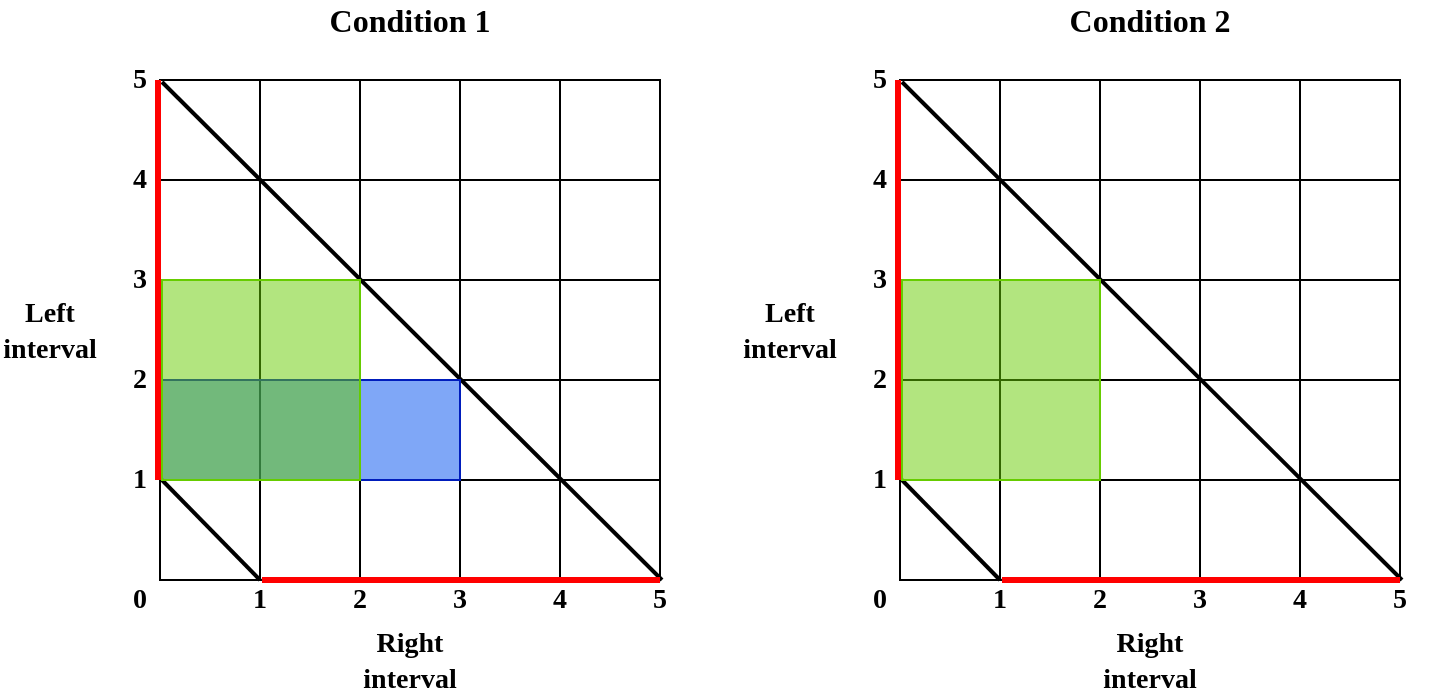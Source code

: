<mxfile version="14.6.3" type="device"><diagram id="69bF4YYgr3_AeJZpTgYR" name="Page-1"><mxGraphModel dx="1332" dy="506" grid="1" gridSize="10" guides="1" tooltips="1" connect="1" arrows="1" fold="1" page="1" pageScale="1" pageWidth="827" pageHeight="1169" math="0" shadow="0"><root><mxCell id="0"/><mxCell id="1" parent="0"/><mxCell id="L_1iUEADIQfFnMXPriS--51" value="&lt;font face=&quot;Times New Roman&quot; style=&quot;font-size: 14px&quot;&gt;&lt;b&gt;4&lt;/b&gt;&lt;/font&gt;" style="text;html=1;strokeColor=none;fillColor=none;align=center;verticalAlign=middle;whiteSpace=wrap;rounded=0;" parent="1" vertex="1"><mxGeometry x="260" y="360" width="40" height="20" as="geometry"/></mxCell><mxCell id="L_1iUEADIQfFnMXPriS--52" value="&lt;font face=&quot;Times New Roman&quot; style=&quot;font-size: 14px&quot;&gt;&lt;b&gt;3&lt;/b&gt;&lt;/font&gt;" style="text;html=1;strokeColor=none;fillColor=none;align=center;verticalAlign=middle;whiteSpace=wrap;rounded=0;" parent="1" vertex="1"><mxGeometry x="210" y="360" width="40" height="20" as="geometry"/></mxCell><mxCell id="L_1iUEADIQfFnMXPriS--53" value="&lt;font face=&quot;Times New Roman&quot; style=&quot;font-size: 14px&quot;&gt;&lt;b&gt;5&lt;/b&gt;&lt;/font&gt;" style="text;html=1;strokeColor=none;fillColor=none;align=center;verticalAlign=middle;whiteSpace=wrap;rounded=0;" parent="1" vertex="1"><mxGeometry x="50" y="100" width="40" height="20" as="geometry"/></mxCell><mxCell id="L_1iUEADIQfFnMXPriS--54" value="&lt;font face=&quot;Times New Roman&quot; style=&quot;font-size: 14px&quot;&gt;&lt;b&gt;1&lt;/b&gt;&lt;/font&gt;" style="text;html=1;strokeColor=none;fillColor=none;align=center;verticalAlign=middle;whiteSpace=wrap;rounded=0;" parent="1" vertex="1"><mxGeometry x="110" y="360" width="40" height="20" as="geometry"/></mxCell><mxCell id="L_1iUEADIQfFnMXPriS--55" value="&lt;font face=&quot;Times New Roman&quot; style=&quot;font-size: 14px&quot;&gt;&lt;b&gt;3&lt;/b&gt;&lt;/font&gt;" style="text;html=1;strokeColor=none;fillColor=none;align=center;verticalAlign=middle;whiteSpace=wrap;rounded=0;" parent="1" vertex="1"><mxGeometry x="50" y="200" width="40" height="20" as="geometry"/></mxCell><mxCell id="L_1iUEADIQfFnMXPriS--56" value="&lt;font face=&quot;Times New Roman&quot; style=&quot;font-size: 14px&quot;&gt;&lt;b&gt;2&lt;/b&gt;&lt;/font&gt;" style="text;html=1;strokeColor=none;fillColor=none;align=center;verticalAlign=middle;whiteSpace=wrap;rounded=0;" parent="1" vertex="1"><mxGeometry x="50" y="250" width="40" height="20" as="geometry"/></mxCell><mxCell id="L_1iUEADIQfFnMXPriS--57" value="&lt;font face=&quot;Times New Roman&quot; style=&quot;font-size: 14px&quot;&gt;&lt;b&gt;1&lt;/b&gt;&lt;/font&gt;" style="text;html=1;strokeColor=none;fillColor=none;align=center;verticalAlign=middle;whiteSpace=wrap;rounded=0;" parent="1" vertex="1"><mxGeometry x="50" y="300" width="40" height="20" as="geometry"/></mxCell><mxCell id="L_1iUEADIQfFnMXPriS--58" value="" style="shape=table;html=1;whiteSpace=wrap;startSize=0;container=1;collapsible=0;childLayout=tableLayout;" parent="1" vertex="1"><mxGeometry x="80" y="110" width="250" height="250" as="geometry"/></mxCell><mxCell id="bcIxT98lKln3SvgUtMgR-1" style="shape=partialRectangle;html=1;whiteSpace=wrap;collapsible=0;dropTarget=0;pointerEvents=0;fillColor=none;top=0;left=0;bottom=0;right=0;points=[[0,0.5],[1,0.5]];portConstraint=eastwest;" parent="L_1iUEADIQfFnMXPriS--58" vertex="1"><mxGeometry width="250" height="50" as="geometry"/></mxCell><mxCell id="bcIxT98lKln3SvgUtMgR-2" style="shape=partialRectangle;html=1;whiteSpace=wrap;connectable=0;overflow=hidden;fillColor=none;top=0;left=0;bottom=0;right=0;" parent="bcIxT98lKln3SvgUtMgR-1" vertex="1"><mxGeometry width="50" height="50" as="geometry"/></mxCell><mxCell id="bcIxT98lKln3SvgUtMgR-3" style="shape=partialRectangle;html=1;whiteSpace=wrap;connectable=0;overflow=hidden;fillColor=none;top=0;left=0;bottom=0;right=0;" parent="bcIxT98lKln3SvgUtMgR-1" vertex="1"><mxGeometry x="50" width="50" height="50" as="geometry"/></mxCell><mxCell id="bcIxT98lKln3SvgUtMgR-4" style="shape=partialRectangle;html=1;whiteSpace=wrap;connectable=0;overflow=hidden;fillColor=none;top=0;left=0;bottom=0;right=0;" parent="bcIxT98lKln3SvgUtMgR-1" vertex="1"><mxGeometry x="100" width="50" height="50" as="geometry"/></mxCell><mxCell id="bcIxT98lKln3SvgUtMgR-5" style="shape=partialRectangle;html=1;whiteSpace=wrap;connectable=0;overflow=hidden;fillColor=none;top=0;left=0;bottom=0;right=0;" parent="bcIxT98lKln3SvgUtMgR-1" vertex="1"><mxGeometry x="150" width="50" height="50" as="geometry"/></mxCell><mxCell id="bcIxT98lKln3SvgUtMgR-6" style="shape=partialRectangle;html=1;whiteSpace=wrap;connectable=0;overflow=hidden;fillColor=none;top=0;left=0;bottom=0;right=0;" parent="bcIxT98lKln3SvgUtMgR-1" vertex="1"><mxGeometry x="200" width="50" height="50" as="geometry"/></mxCell><mxCell id="L_1iUEADIQfFnMXPriS--59" style="shape=partialRectangle;html=1;whiteSpace=wrap;collapsible=0;dropTarget=0;pointerEvents=0;fillColor=none;top=0;left=0;bottom=0;right=0;points=[[0,0.5],[1,0.5]];portConstraint=eastwest;" parent="L_1iUEADIQfFnMXPriS--58" vertex="1"><mxGeometry y="50" width="250" height="50" as="geometry"/></mxCell><mxCell id="L_1iUEADIQfFnMXPriS--60" style="shape=partialRectangle;html=1;whiteSpace=wrap;connectable=0;overflow=hidden;fillColor=none;top=0;left=0;bottom=0;right=0;" parent="L_1iUEADIQfFnMXPriS--59" vertex="1"><mxGeometry width="50" height="50" as="geometry"/></mxCell><mxCell id="L_1iUEADIQfFnMXPriS--61" style="shape=partialRectangle;html=1;whiteSpace=wrap;connectable=0;overflow=hidden;fillColor=none;top=0;left=0;bottom=0;right=0;" parent="L_1iUEADIQfFnMXPriS--59" vertex="1"><mxGeometry x="50" width="50" height="50" as="geometry"/></mxCell><mxCell id="L_1iUEADIQfFnMXPriS--62" style="shape=partialRectangle;html=1;whiteSpace=wrap;connectable=0;overflow=hidden;fillColor=none;top=0;left=0;bottom=0;right=0;" parent="L_1iUEADIQfFnMXPriS--59" vertex="1"><mxGeometry x="100" width="50" height="50" as="geometry"/></mxCell><mxCell id="L_1iUEADIQfFnMXPriS--63" style="shape=partialRectangle;html=1;whiteSpace=wrap;connectable=0;overflow=hidden;fillColor=none;top=0;left=0;bottom=0;right=0;" parent="L_1iUEADIQfFnMXPriS--59" vertex="1"><mxGeometry x="150" width="50" height="50" as="geometry"/></mxCell><mxCell id="bcIxT98lKln3SvgUtMgR-7" style="shape=partialRectangle;html=1;whiteSpace=wrap;connectable=0;overflow=hidden;fillColor=none;top=0;left=0;bottom=0;right=0;" parent="L_1iUEADIQfFnMXPriS--59" vertex="1"><mxGeometry x="200" width="50" height="50" as="geometry"/></mxCell><mxCell id="L_1iUEADIQfFnMXPriS--64" style="shape=partialRectangle;html=1;whiteSpace=wrap;collapsible=0;dropTarget=0;pointerEvents=0;fillColor=none;top=0;left=0;bottom=0;right=0;points=[[0,0.5],[1,0.5]];portConstraint=eastwest;" parent="L_1iUEADIQfFnMXPriS--58" vertex="1"><mxGeometry y="100" width="250" height="50" as="geometry"/></mxCell><mxCell id="L_1iUEADIQfFnMXPriS--65" style="shape=partialRectangle;html=1;whiteSpace=wrap;connectable=0;overflow=hidden;fillColor=none;top=0;left=0;bottom=0;right=0;" parent="L_1iUEADIQfFnMXPriS--64" vertex="1"><mxGeometry width="50" height="50" as="geometry"/></mxCell><mxCell id="L_1iUEADIQfFnMXPriS--66" style="shape=partialRectangle;html=1;whiteSpace=wrap;connectable=0;overflow=hidden;fillColor=none;top=0;left=0;bottom=0;right=0;" parent="L_1iUEADIQfFnMXPriS--64" vertex="1"><mxGeometry x="50" width="50" height="50" as="geometry"/></mxCell><mxCell id="L_1iUEADIQfFnMXPriS--67" style="shape=partialRectangle;html=1;whiteSpace=wrap;connectable=0;overflow=hidden;fillColor=none;top=0;left=0;bottom=0;right=0;" parent="L_1iUEADIQfFnMXPriS--64" vertex="1"><mxGeometry x="100" width="50" height="50" as="geometry"/></mxCell><mxCell id="L_1iUEADIQfFnMXPriS--68" style="shape=partialRectangle;html=1;whiteSpace=wrap;connectable=0;overflow=hidden;fillColor=none;top=0;left=0;bottom=0;right=0;" parent="L_1iUEADIQfFnMXPriS--64" vertex="1"><mxGeometry x="150" width="50" height="50" as="geometry"/></mxCell><mxCell id="bcIxT98lKln3SvgUtMgR-8" style="shape=partialRectangle;html=1;whiteSpace=wrap;connectable=0;overflow=hidden;fillColor=none;top=0;left=0;bottom=0;right=0;" parent="L_1iUEADIQfFnMXPriS--64" vertex="1"><mxGeometry x="200" width="50" height="50" as="geometry"/></mxCell><mxCell id="L_1iUEADIQfFnMXPriS--69" value="" style="shape=partialRectangle;html=1;whiteSpace=wrap;collapsible=0;dropTarget=0;pointerEvents=0;fillColor=none;top=0;left=0;bottom=0;right=0;points=[[0,0.5],[1,0.5]];portConstraint=eastwest;" parent="L_1iUEADIQfFnMXPriS--58" vertex="1"><mxGeometry y="150" width="250" height="50" as="geometry"/></mxCell><mxCell id="L_1iUEADIQfFnMXPriS--70" value="" style="shape=partialRectangle;html=1;whiteSpace=wrap;connectable=0;overflow=hidden;fillColor=none;top=0;left=0;bottom=0;right=0;" parent="L_1iUEADIQfFnMXPriS--69" vertex="1"><mxGeometry width="50" height="50" as="geometry"/></mxCell><mxCell id="L_1iUEADIQfFnMXPriS--71" value="" style="shape=partialRectangle;html=1;whiteSpace=wrap;connectable=0;overflow=hidden;fillColor=none;top=0;left=0;bottom=0;right=0;" parent="L_1iUEADIQfFnMXPriS--69" vertex="1"><mxGeometry x="50" width="50" height="50" as="geometry"/></mxCell><mxCell id="L_1iUEADIQfFnMXPriS--72" style="shape=partialRectangle;html=1;whiteSpace=wrap;connectable=0;overflow=hidden;fillColor=none;top=0;left=0;bottom=0;right=0;" parent="L_1iUEADIQfFnMXPriS--69" vertex="1"><mxGeometry x="100" width="50" height="50" as="geometry"/></mxCell><mxCell id="L_1iUEADIQfFnMXPriS--73" style="shape=partialRectangle;html=1;whiteSpace=wrap;connectable=0;overflow=hidden;fillColor=none;top=0;left=0;bottom=0;right=0;" parent="L_1iUEADIQfFnMXPriS--69" vertex="1"><mxGeometry x="150" width="50" height="50" as="geometry"/></mxCell><mxCell id="bcIxT98lKln3SvgUtMgR-9" style="shape=partialRectangle;html=1;whiteSpace=wrap;connectable=0;overflow=hidden;fillColor=none;top=0;left=0;bottom=0;right=0;" parent="L_1iUEADIQfFnMXPriS--69" vertex="1"><mxGeometry x="200" width="50" height="50" as="geometry"/></mxCell><mxCell id="L_1iUEADIQfFnMXPriS--74" value="" style="shape=partialRectangle;html=1;whiteSpace=wrap;collapsible=0;dropTarget=0;pointerEvents=0;fillColor=none;top=0;left=0;bottom=0;right=0;points=[[0,0.5],[1,0.5]];portConstraint=eastwest;" parent="L_1iUEADIQfFnMXPriS--58" vertex="1"><mxGeometry y="200" width="250" height="50" as="geometry"/></mxCell><mxCell id="L_1iUEADIQfFnMXPriS--75" value="" style="shape=partialRectangle;html=1;whiteSpace=wrap;connectable=0;overflow=hidden;fillColor=none;top=0;left=0;bottom=0;right=0;" parent="L_1iUEADIQfFnMXPriS--74" vertex="1"><mxGeometry width="50" height="50" as="geometry"/></mxCell><mxCell id="L_1iUEADIQfFnMXPriS--76" value="" style="shape=partialRectangle;html=1;whiteSpace=wrap;connectable=0;overflow=hidden;fillColor=none;top=0;left=0;bottom=0;right=0;" parent="L_1iUEADIQfFnMXPriS--74" vertex="1"><mxGeometry x="50" width="50" height="50" as="geometry"/></mxCell><mxCell id="L_1iUEADIQfFnMXPriS--77" style="shape=partialRectangle;html=1;whiteSpace=wrap;connectable=0;overflow=hidden;fillColor=none;top=0;left=0;bottom=0;right=0;" parent="L_1iUEADIQfFnMXPriS--74" vertex="1"><mxGeometry x="100" width="50" height="50" as="geometry"/></mxCell><mxCell id="L_1iUEADIQfFnMXPriS--78" style="shape=partialRectangle;html=1;whiteSpace=wrap;connectable=0;overflow=hidden;fillColor=none;top=0;left=0;bottom=0;right=0;" parent="L_1iUEADIQfFnMXPriS--74" vertex="1"><mxGeometry x="150" width="50" height="50" as="geometry"/></mxCell><mxCell id="bcIxT98lKln3SvgUtMgR-10" style="shape=partialRectangle;html=1;whiteSpace=wrap;connectable=0;overflow=hidden;fillColor=none;top=0;left=0;bottom=0;right=0;" parent="L_1iUEADIQfFnMXPriS--74" vertex="1"><mxGeometry x="200" width="50" height="50" as="geometry"/></mxCell><mxCell id="bcIxT98lKln3SvgUtMgR-14" value="" style="endArrow=none;html=1;strokeWidth=2;exitX=0.2;exitY=1;exitDx=0;exitDy=0;exitPerimeter=0;entryX=0.004;entryY=0;entryDx=0;entryDy=0;entryPerimeter=0;" parent="L_1iUEADIQfFnMXPriS--58" source="L_1iUEADIQfFnMXPriS--74" target="L_1iUEADIQfFnMXPriS--74" edge="1"><mxGeometry width="50" height="50" relative="1" as="geometry"><mxPoint x="-60" y="150" as="sourcePoint"/><mxPoint y="201" as="targetPoint"/></mxGeometry></mxCell><mxCell id="bcIxT98lKln3SvgUtMgR-15" value="" style="endArrow=none;html=1;strokeWidth=2;exitX=1.004;exitY=1;exitDx=0;exitDy=0;exitPerimeter=0;curved=1;entryX=0.004;entryY=0.02;entryDx=0;entryDy=0;entryPerimeter=0;" parent="L_1iUEADIQfFnMXPriS--58" source="L_1iUEADIQfFnMXPriS--74" target="bcIxT98lKln3SvgUtMgR-1" edge="1"><mxGeometry width="50" height="50" relative="1" as="geometry"><mxPoint x="60" y="260" as="sourcePoint"/><mxPoint x="-1" as="targetPoint"/></mxGeometry></mxCell><mxCell id="bcIxT98lKln3SvgUtMgR-17" value="" style="endArrow=none;html=1;strokeWidth=3;entryX=1;entryY=1;entryDx=0;entryDy=0;entryPerimeter=0;fillColor=#e51400;strokeColor=#FF0000;exitX=0.204;exitY=1;exitDx=0;exitDy=0;exitPerimeter=0;" parent="L_1iUEADIQfFnMXPriS--58" source="L_1iUEADIQfFnMXPriS--74" target="L_1iUEADIQfFnMXPriS--74" edge="1"><mxGeometry width="50" height="50" relative="1" as="geometry"><mxPoint x="9" y="210" as="sourcePoint"/><mxPoint x="9" y="10" as="targetPoint"/></mxGeometry></mxCell><mxCell id="L_1iUEADIQfFnMXPriS--81" value="&lt;font face=&quot;Times New Roman&quot; style=&quot;font-size: 14px&quot;&gt;&lt;b&gt;4&lt;/b&gt;&lt;/font&gt;" style="text;html=1;strokeColor=none;fillColor=none;align=center;verticalAlign=middle;whiteSpace=wrap;rounded=0;" parent="1" vertex="1"><mxGeometry x="50" y="150" width="40" height="20" as="geometry"/></mxCell><mxCell id="L_1iUEADIQfFnMXPriS--82" value="&lt;font face=&quot;Times New Roman&quot; style=&quot;font-size: 14px&quot;&gt;&lt;b&gt;0&lt;/b&gt;&lt;/font&gt;" style="text;html=1;strokeColor=none;fillColor=none;align=center;verticalAlign=middle;whiteSpace=wrap;rounded=0;" parent="1" vertex="1"><mxGeometry x="50" y="360" width="40" height="20" as="geometry"/></mxCell><mxCell id="L_1iUEADIQfFnMXPriS--85" value="&lt;font face=&quot;Times New Roman&quot; style=&quot;font-size: 14px&quot;&gt;&lt;b style=&quot;font-size: 14px&quot;&gt;Left interval&lt;/b&gt;&lt;/font&gt;" style="text;html=1;strokeColor=none;fillColor=none;align=center;verticalAlign=middle;whiteSpace=wrap;rounded=0;fontSize=14;" parent="1" vertex="1"><mxGeometry y="225" width="50" height="20" as="geometry"/></mxCell><mxCell id="L_1iUEADIQfFnMXPriS--86" value="&lt;font face=&quot;Times New Roman&quot; style=&quot;font-size: 14px&quot;&gt;&lt;b style=&quot;font-size: 14px&quot;&gt;Right interval&lt;/b&gt;&lt;/font&gt;" style="text;html=1;strokeColor=none;fillColor=none;align=center;verticalAlign=middle;whiteSpace=wrap;rounded=0;fontSize=14;" parent="1" vertex="1"><mxGeometry x="185" y="390" width="40" height="20" as="geometry"/></mxCell><mxCell id="L_1iUEADIQfFnMXPriS--87" value="&lt;font face=&quot;Times New Roman&quot; style=&quot;font-size: 16px&quot;&gt;&lt;b style=&quot;font-size: 16px&quot;&gt;Condition 1&lt;br&gt;&lt;/b&gt;&lt;/font&gt;" style="text;html=1;strokeColor=none;fillColor=none;align=center;verticalAlign=middle;whiteSpace=wrap;rounded=0;fontSize=16;" parent="1" vertex="1"><mxGeometry x="85" y="70" width="240" height="20" as="geometry"/></mxCell><mxCell id="L_1iUEADIQfFnMXPriS--125" value="" style="rounded=0;whiteSpace=wrap;html=1;fontSize=16;fontColor=#ffffff;strokeColor=#001DBC;sketch=0;strokeWidth=1;perimeterSpacing=1;fillOpacity=50;fillColor=#0050ef;" parent="1" vertex="1"><mxGeometry x="81" y="260" width="149" height="50" as="geometry"/></mxCell><mxCell id="Oma9WWA7Hbg4_ETCBHO0-1" value="" style="rounded=0;whiteSpace=wrap;html=1;fontSize=16;fillColor=#66CC00;strokeColor=#66CC00;glass=0;shadow=0;sketch=0;strokeOpacity=100;fillOpacity=50;" parent="1" vertex="1"><mxGeometry x="81" y="210" width="99" height="100" as="geometry"/></mxCell><mxCell id="bcIxT98lKln3SvgUtMgR-12" value="&lt;font face=&quot;Times New Roman&quot; style=&quot;font-size: 14px&quot;&gt;&lt;b&gt;5&lt;/b&gt;&lt;/font&gt;" style="text;html=1;strokeColor=none;fillColor=none;align=center;verticalAlign=middle;whiteSpace=wrap;rounded=0;" parent="1" vertex="1"><mxGeometry x="310" y="360" width="40" height="20" as="geometry"/></mxCell><mxCell id="bcIxT98lKln3SvgUtMgR-13" value="&lt;font face=&quot;Times New Roman&quot; style=&quot;font-size: 14px&quot;&gt;&lt;b&gt;2&lt;br&gt;&lt;/b&gt;&lt;/font&gt;" style="text;html=1;strokeColor=none;fillColor=none;align=center;verticalAlign=middle;whiteSpace=wrap;rounded=0;" parent="1" vertex="1"><mxGeometry x="160" y="360" width="40" height="20" as="geometry"/></mxCell><mxCell id="bcIxT98lKln3SvgUtMgR-16" value="" style="endArrow=none;html=1;strokeWidth=3;entryX=-0.004;entryY=0;entryDx=0;entryDy=0;entryPerimeter=0;fillColor=#e51400;strokeColor=#FF0000;" parent="1" target="bcIxT98lKln3SvgUtMgR-1" edge="1"><mxGeometry width="50" height="50" relative="1" as="geometry"><mxPoint x="79" y="310" as="sourcePoint"/><mxPoint x="91" y="320" as="targetPoint"/></mxGeometry></mxCell><mxCell id="bcIxT98lKln3SvgUtMgR-71" value="&lt;font face=&quot;Times New Roman&quot; style=&quot;font-size: 14px&quot;&gt;&lt;b&gt;4&lt;/b&gt;&lt;/font&gt;" style="text;html=1;strokeColor=none;fillColor=none;align=center;verticalAlign=middle;whiteSpace=wrap;rounded=0;" parent="1" vertex="1"><mxGeometry x="630" y="360" width="40" height="20" as="geometry"/></mxCell><mxCell id="bcIxT98lKln3SvgUtMgR-72" value="&lt;font face=&quot;Times New Roman&quot; style=&quot;font-size: 14px&quot;&gt;&lt;b&gt;3&lt;/b&gt;&lt;/font&gt;" style="text;html=1;strokeColor=none;fillColor=none;align=center;verticalAlign=middle;whiteSpace=wrap;rounded=0;" parent="1" vertex="1"><mxGeometry x="580" y="360" width="40" height="20" as="geometry"/></mxCell><mxCell id="bcIxT98lKln3SvgUtMgR-73" value="&lt;font face=&quot;Times New Roman&quot; style=&quot;font-size: 14px&quot;&gt;&lt;b&gt;5&lt;/b&gt;&lt;/font&gt;" style="text;html=1;strokeColor=none;fillColor=none;align=center;verticalAlign=middle;whiteSpace=wrap;rounded=0;" parent="1" vertex="1"><mxGeometry x="420" y="100" width="40" height="20" as="geometry"/></mxCell><mxCell id="bcIxT98lKln3SvgUtMgR-74" value="&lt;font face=&quot;Times New Roman&quot; style=&quot;font-size: 14px&quot;&gt;&lt;b&gt;1&lt;/b&gt;&lt;/font&gt;" style="text;html=1;strokeColor=none;fillColor=none;align=center;verticalAlign=middle;whiteSpace=wrap;rounded=0;" parent="1" vertex="1"><mxGeometry x="480" y="360" width="40" height="20" as="geometry"/></mxCell><mxCell id="bcIxT98lKln3SvgUtMgR-75" value="&lt;font face=&quot;Times New Roman&quot; style=&quot;font-size: 14px&quot;&gt;&lt;b&gt;3&lt;/b&gt;&lt;/font&gt;" style="text;html=1;strokeColor=none;fillColor=none;align=center;verticalAlign=middle;whiteSpace=wrap;rounded=0;" parent="1" vertex="1"><mxGeometry x="420" y="200" width="40" height="20" as="geometry"/></mxCell><mxCell id="bcIxT98lKln3SvgUtMgR-76" value="&lt;font face=&quot;Times New Roman&quot; style=&quot;font-size: 14px&quot;&gt;&lt;b&gt;2&lt;/b&gt;&lt;/font&gt;" style="text;html=1;strokeColor=none;fillColor=none;align=center;verticalAlign=middle;whiteSpace=wrap;rounded=0;" parent="1" vertex="1"><mxGeometry x="420" y="250" width="40" height="20" as="geometry"/></mxCell><mxCell id="bcIxT98lKln3SvgUtMgR-77" value="&lt;font face=&quot;Times New Roman&quot; style=&quot;font-size: 14px&quot;&gt;&lt;b&gt;1&lt;/b&gt;&lt;/font&gt;" style="text;html=1;strokeColor=none;fillColor=none;align=center;verticalAlign=middle;whiteSpace=wrap;rounded=0;" parent="1" vertex="1"><mxGeometry x="420" y="300" width="40" height="20" as="geometry"/></mxCell><mxCell id="bcIxT98lKln3SvgUtMgR-78" value="" style="shape=table;html=1;whiteSpace=wrap;startSize=0;container=1;collapsible=0;childLayout=tableLayout;" parent="1" vertex="1"><mxGeometry x="450" y="110" width="250" height="250" as="geometry"/></mxCell><mxCell id="bcIxT98lKln3SvgUtMgR-79" style="shape=partialRectangle;html=1;whiteSpace=wrap;collapsible=0;dropTarget=0;pointerEvents=0;fillColor=none;top=0;left=0;bottom=0;right=0;points=[[0,0.5],[1,0.5]];portConstraint=eastwest;" parent="bcIxT98lKln3SvgUtMgR-78" vertex="1"><mxGeometry width="250" height="50" as="geometry"/></mxCell><mxCell id="bcIxT98lKln3SvgUtMgR-80" style="shape=partialRectangle;html=1;whiteSpace=wrap;connectable=0;overflow=hidden;fillColor=none;top=0;left=0;bottom=0;right=0;" parent="bcIxT98lKln3SvgUtMgR-79" vertex="1"><mxGeometry width="50" height="50" as="geometry"/></mxCell><mxCell id="bcIxT98lKln3SvgUtMgR-81" style="shape=partialRectangle;html=1;whiteSpace=wrap;connectable=0;overflow=hidden;fillColor=none;top=0;left=0;bottom=0;right=0;" parent="bcIxT98lKln3SvgUtMgR-79" vertex="1"><mxGeometry x="50" width="50" height="50" as="geometry"/></mxCell><mxCell id="bcIxT98lKln3SvgUtMgR-82" style="shape=partialRectangle;html=1;whiteSpace=wrap;connectable=0;overflow=hidden;fillColor=none;top=0;left=0;bottom=0;right=0;" parent="bcIxT98lKln3SvgUtMgR-79" vertex="1"><mxGeometry x="100" width="50" height="50" as="geometry"/></mxCell><mxCell id="bcIxT98lKln3SvgUtMgR-83" style="shape=partialRectangle;html=1;whiteSpace=wrap;connectable=0;overflow=hidden;fillColor=none;top=0;left=0;bottom=0;right=0;" parent="bcIxT98lKln3SvgUtMgR-79" vertex="1"><mxGeometry x="150" width="50" height="50" as="geometry"/></mxCell><mxCell id="bcIxT98lKln3SvgUtMgR-84" style="shape=partialRectangle;html=1;whiteSpace=wrap;connectable=0;overflow=hidden;fillColor=none;top=0;left=0;bottom=0;right=0;" parent="bcIxT98lKln3SvgUtMgR-79" vertex="1"><mxGeometry x="200" width="50" height="50" as="geometry"/></mxCell><mxCell id="bcIxT98lKln3SvgUtMgR-85" style="shape=partialRectangle;html=1;whiteSpace=wrap;collapsible=0;dropTarget=0;pointerEvents=0;fillColor=none;top=0;left=0;bottom=0;right=0;points=[[0,0.5],[1,0.5]];portConstraint=eastwest;" parent="bcIxT98lKln3SvgUtMgR-78" vertex="1"><mxGeometry y="50" width="250" height="50" as="geometry"/></mxCell><mxCell id="bcIxT98lKln3SvgUtMgR-86" style="shape=partialRectangle;html=1;whiteSpace=wrap;connectable=0;overflow=hidden;fillColor=none;top=0;left=0;bottom=0;right=0;" parent="bcIxT98lKln3SvgUtMgR-85" vertex="1"><mxGeometry width="50" height="50" as="geometry"/></mxCell><mxCell id="bcIxT98lKln3SvgUtMgR-87" style="shape=partialRectangle;html=1;whiteSpace=wrap;connectable=0;overflow=hidden;fillColor=none;top=0;left=0;bottom=0;right=0;" parent="bcIxT98lKln3SvgUtMgR-85" vertex="1"><mxGeometry x="50" width="50" height="50" as="geometry"/></mxCell><mxCell id="bcIxT98lKln3SvgUtMgR-88" style="shape=partialRectangle;html=1;whiteSpace=wrap;connectable=0;overflow=hidden;fillColor=none;top=0;left=0;bottom=0;right=0;" parent="bcIxT98lKln3SvgUtMgR-85" vertex="1"><mxGeometry x="100" width="50" height="50" as="geometry"/></mxCell><mxCell id="bcIxT98lKln3SvgUtMgR-89" style="shape=partialRectangle;html=1;whiteSpace=wrap;connectable=0;overflow=hidden;fillColor=none;top=0;left=0;bottom=0;right=0;" parent="bcIxT98lKln3SvgUtMgR-85" vertex="1"><mxGeometry x="150" width="50" height="50" as="geometry"/></mxCell><mxCell id="bcIxT98lKln3SvgUtMgR-90" style="shape=partialRectangle;html=1;whiteSpace=wrap;connectable=0;overflow=hidden;fillColor=none;top=0;left=0;bottom=0;right=0;" parent="bcIxT98lKln3SvgUtMgR-85" vertex="1"><mxGeometry x="200" width="50" height="50" as="geometry"/></mxCell><mxCell id="bcIxT98lKln3SvgUtMgR-91" style="shape=partialRectangle;html=1;whiteSpace=wrap;collapsible=0;dropTarget=0;pointerEvents=0;fillColor=none;top=0;left=0;bottom=0;right=0;points=[[0,0.5],[1,0.5]];portConstraint=eastwest;" parent="bcIxT98lKln3SvgUtMgR-78" vertex="1"><mxGeometry y="100" width="250" height="50" as="geometry"/></mxCell><mxCell id="bcIxT98lKln3SvgUtMgR-92" style="shape=partialRectangle;html=1;whiteSpace=wrap;connectable=0;overflow=hidden;fillColor=none;top=0;left=0;bottom=0;right=0;" parent="bcIxT98lKln3SvgUtMgR-91" vertex="1"><mxGeometry width="50" height="50" as="geometry"/></mxCell><mxCell id="bcIxT98lKln3SvgUtMgR-93" style="shape=partialRectangle;html=1;whiteSpace=wrap;connectable=0;overflow=hidden;fillColor=none;top=0;left=0;bottom=0;right=0;" parent="bcIxT98lKln3SvgUtMgR-91" vertex="1"><mxGeometry x="50" width="50" height="50" as="geometry"/></mxCell><mxCell id="bcIxT98lKln3SvgUtMgR-94" style="shape=partialRectangle;html=1;whiteSpace=wrap;connectable=0;overflow=hidden;fillColor=none;top=0;left=0;bottom=0;right=0;" parent="bcIxT98lKln3SvgUtMgR-91" vertex="1"><mxGeometry x="100" width="50" height="50" as="geometry"/></mxCell><mxCell id="bcIxT98lKln3SvgUtMgR-95" style="shape=partialRectangle;html=1;whiteSpace=wrap;connectable=0;overflow=hidden;fillColor=none;top=0;left=0;bottom=0;right=0;" parent="bcIxT98lKln3SvgUtMgR-91" vertex="1"><mxGeometry x="150" width="50" height="50" as="geometry"/></mxCell><mxCell id="bcIxT98lKln3SvgUtMgR-96" style="shape=partialRectangle;html=1;whiteSpace=wrap;connectable=0;overflow=hidden;fillColor=none;top=0;left=0;bottom=0;right=0;" parent="bcIxT98lKln3SvgUtMgR-91" vertex="1"><mxGeometry x="200" width="50" height="50" as="geometry"/></mxCell><mxCell id="bcIxT98lKln3SvgUtMgR-97" value="" style="shape=partialRectangle;html=1;whiteSpace=wrap;collapsible=0;dropTarget=0;pointerEvents=0;fillColor=none;top=0;left=0;bottom=0;right=0;points=[[0,0.5],[1,0.5]];portConstraint=eastwest;" parent="bcIxT98lKln3SvgUtMgR-78" vertex="1"><mxGeometry y="150" width="250" height="50" as="geometry"/></mxCell><mxCell id="bcIxT98lKln3SvgUtMgR-98" value="" style="shape=partialRectangle;html=1;whiteSpace=wrap;connectable=0;overflow=hidden;fillColor=none;top=0;left=0;bottom=0;right=0;" parent="bcIxT98lKln3SvgUtMgR-97" vertex="1"><mxGeometry width="50" height="50" as="geometry"/></mxCell><mxCell id="bcIxT98lKln3SvgUtMgR-99" value="" style="shape=partialRectangle;html=1;whiteSpace=wrap;connectable=0;overflow=hidden;fillColor=none;top=0;left=0;bottom=0;right=0;" parent="bcIxT98lKln3SvgUtMgR-97" vertex="1"><mxGeometry x="50" width="50" height="50" as="geometry"/></mxCell><mxCell id="bcIxT98lKln3SvgUtMgR-100" style="shape=partialRectangle;html=1;whiteSpace=wrap;connectable=0;overflow=hidden;fillColor=none;top=0;left=0;bottom=0;right=0;" parent="bcIxT98lKln3SvgUtMgR-97" vertex="1"><mxGeometry x="100" width="50" height="50" as="geometry"/></mxCell><mxCell id="bcIxT98lKln3SvgUtMgR-101" style="shape=partialRectangle;html=1;whiteSpace=wrap;connectable=0;overflow=hidden;fillColor=none;top=0;left=0;bottom=0;right=0;" parent="bcIxT98lKln3SvgUtMgR-97" vertex="1"><mxGeometry x="150" width="50" height="50" as="geometry"/></mxCell><mxCell id="bcIxT98lKln3SvgUtMgR-102" style="shape=partialRectangle;html=1;whiteSpace=wrap;connectable=0;overflow=hidden;fillColor=none;top=0;left=0;bottom=0;right=0;" parent="bcIxT98lKln3SvgUtMgR-97" vertex="1"><mxGeometry x="200" width="50" height="50" as="geometry"/></mxCell><mxCell id="bcIxT98lKln3SvgUtMgR-103" value="" style="shape=partialRectangle;html=1;whiteSpace=wrap;collapsible=0;dropTarget=0;pointerEvents=0;fillColor=none;top=0;left=0;bottom=0;right=0;points=[[0,0.5],[1,0.5]];portConstraint=eastwest;" parent="bcIxT98lKln3SvgUtMgR-78" vertex="1"><mxGeometry y="200" width="250" height="50" as="geometry"/></mxCell><mxCell id="bcIxT98lKln3SvgUtMgR-104" value="" style="shape=partialRectangle;html=1;whiteSpace=wrap;connectable=0;overflow=hidden;fillColor=none;top=0;left=0;bottom=0;right=0;" parent="bcIxT98lKln3SvgUtMgR-103" vertex="1"><mxGeometry width="50" height="50" as="geometry"/></mxCell><mxCell id="bcIxT98lKln3SvgUtMgR-105" value="" style="shape=partialRectangle;html=1;whiteSpace=wrap;connectable=0;overflow=hidden;fillColor=none;top=0;left=0;bottom=0;right=0;" parent="bcIxT98lKln3SvgUtMgR-103" vertex="1"><mxGeometry x="50" width="50" height="50" as="geometry"/></mxCell><mxCell id="bcIxT98lKln3SvgUtMgR-106" style="shape=partialRectangle;html=1;whiteSpace=wrap;connectable=0;overflow=hidden;fillColor=none;top=0;left=0;bottom=0;right=0;" parent="bcIxT98lKln3SvgUtMgR-103" vertex="1"><mxGeometry x="100" width="50" height="50" as="geometry"/></mxCell><mxCell id="bcIxT98lKln3SvgUtMgR-107" style="shape=partialRectangle;html=1;whiteSpace=wrap;connectable=0;overflow=hidden;fillColor=none;top=0;left=0;bottom=0;right=0;" parent="bcIxT98lKln3SvgUtMgR-103" vertex="1"><mxGeometry x="150" width="50" height="50" as="geometry"/></mxCell><mxCell id="bcIxT98lKln3SvgUtMgR-108" style="shape=partialRectangle;html=1;whiteSpace=wrap;connectable=0;overflow=hidden;fillColor=none;top=0;left=0;bottom=0;right=0;" parent="bcIxT98lKln3SvgUtMgR-103" vertex="1"><mxGeometry x="200" width="50" height="50" as="geometry"/></mxCell><mxCell id="bcIxT98lKln3SvgUtMgR-109" value="" style="endArrow=none;html=1;strokeWidth=2;exitX=0.2;exitY=1;exitDx=0;exitDy=0;exitPerimeter=0;entryX=0.004;entryY=0;entryDx=0;entryDy=0;entryPerimeter=0;" parent="bcIxT98lKln3SvgUtMgR-78" source="bcIxT98lKln3SvgUtMgR-103" target="bcIxT98lKln3SvgUtMgR-103" edge="1"><mxGeometry width="50" height="50" relative="1" as="geometry"><mxPoint x="-60" y="150" as="sourcePoint"/><mxPoint y="201" as="targetPoint"/></mxGeometry></mxCell><mxCell id="bcIxT98lKln3SvgUtMgR-110" value="" style="endArrow=none;html=1;strokeWidth=2;exitX=1.004;exitY=1;exitDx=0;exitDy=0;exitPerimeter=0;curved=1;entryX=0.004;entryY=0.02;entryDx=0;entryDy=0;entryPerimeter=0;" parent="bcIxT98lKln3SvgUtMgR-78" source="bcIxT98lKln3SvgUtMgR-103" target="bcIxT98lKln3SvgUtMgR-79" edge="1"><mxGeometry width="50" height="50" relative="1" as="geometry"><mxPoint x="60" y="260" as="sourcePoint"/><mxPoint x="-1" as="targetPoint"/></mxGeometry></mxCell><mxCell id="bcIxT98lKln3SvgUtMgR-111" value="" style="endArrow=none;html=1;strokeWidth=3;entryX=1;entryY=1;entryDx=0;entryDy=0;entryPerimeter=0;fillColor=#e51400;strokeColor=#FF0000;exitX=0.204;exitY=1;exitDx=0;exitDy=0;exitPerimeter=0;" parent="bcIxT98lKln3SvgUtMgR-78" source="bcIxT98lKln3SvgUtMgR-103" target="bcIxT98lKln3SvgUtMgR-103" edge="1"><mxGeometry width="50" height="50" relative="1" as="geometry"><mxPoint x="9" y="210" as="sourcePoint"/><mxPoint x="9" y="10" as="targetPoint"/></mxGeometry></mxCell><mxCell id="bcIxT98lKln3SvgUtMgR-112" value="&lt;font face=&quot;Times New Roman&quot; style=&quot;font-size: 14px&quot;&gt;&lt;b&gt;4&lt;/b&gt;&lt;/font&gt;" style="text;html=1;strokeColor=none;fillColor=none;align=center;verticalAlign=middle;whiteSpace=wrap;rounded=0;" parent="1" vertex="1"><mxGeometry x="420" y="150" width="40" height="20" as="geometry"/></mxCell><mxCell id="bcIxT98lKln3SvgUtMgR-113" value="&lt;font face=&quot;Times New Roman&quot; style=&quot;font-size: 14px&quot;&gt;&lt;b&gt;0&lt;/b&gt;&lt;/font&gt;" style="text;html=1;strokeColor=none;fillColor=none;align=center;verticalAlign=middle;whiteSpace=wrap;rounded=0;" parent="1" vertex="1"><mxGeometry x="420" y="360" width="40" height="20" as="geometry"/></mxCell><mxCell id="bcIxT98lKln3SvgUtMgR-114" value="&lt;font face=&quot;Times New Roman&quot; style=&quot;font-size: 14px&quot;&gt;&lt;b style=&quot;font-size: 14px&quot;&gt;Left interval&lt;/b&gt;&lt;/font&gt;" style="text;html=1;strokeColor=none;fillColor=none;align=center;verticalAlign=middle;whiteSpace=wrap;rounded=0;fontSize=14;" parent="1" vertex="1"><mxGeometry x="370" y="225" width="50" height="20" as="geometry"/></mxCell><mxCell id="bcIxT98lKln3SvgUtMgR-115" value="&lt;font face=&quot;Times New Roman&quot; style=&quot;font-size: 14px&quot;&gt;&lt;b style=&quot;font-size: 14px&quot;&gt;Right interval&lt;/b&gt;&lt;/font&gt;" style="text;html=1;strokeColor=none;fillColor=none;align=center;verticalAlign=middle;whiteSpace=wrap;rounded=0;fontSize=14;" parent="1" vertex="1"><mxGeometry x="555" y="390" width="40" height="20" as="geometry"/></mxCell><mxCell id="bcIxT98lKln3SvgUtMgR-116" value="&lt;font face=&quot;Times New Roman&quot; style=&quot;font-size: 16px&quot;&gt;&lt;b style=&quot;font-size: 16px&quot;&gt;Condition 2&lt;br&gt;&lt;/b&gt;&lt;/font&gt;" style="text;html=1;strokeColor=none;fillColor=none;align=center;verticalAlign=middle;whiteSpace=wrap;rounded=0;fontSize=16;" parent="1" vertex="1"><mxGeometry x="455" y="70" width="240" height="20" as="geometry"/></mxCell><mxCell id="bcIxT98lKln3SvgUtMgR-117" value="" style="rounded=0;whiteSpace=wrap;html=1;fontSize=16;fillColor=#66CC00;strokeColor=#66CC00;glass=0;shadow=0;sketch=0;strokeOpacity=100;fillOpacity=50;" parent="1" vertex="1"><mxGeometry x="451" y="210" width="99" height="100" as="geometry"/></mxCell><mxCell id="bcIxT98lKln3SvgUtMgR-118" value="&lt;font face=&quot;Times New Roman&quot; style=&quot;font-size: 14px&quot;&gt;&lt;b&gt;5&lt;/b&gt;&lt;/font&gt;" style="text;html=1;strokeColor=none;fillColor=none;align=center;verticalAlign=middle;whiteSpace=wrap;rounded=0;" parent="1" vertex="1"><mxGeometry x="680" y="360" width="40" height="20" as="geometry"/></mxCell><mxCell id="bcIxT98lKln3SvgUtMgR-119" value="&lt;font face=&quot;Times New Roman&quot; style=&quot;font-size: 14px&quot;&gt;&lt;b&gt;2&lt;br&gt;&lt;/b&gt;&lt;/font&gt;" style="text;html=1;strokeColor=none;fillColor=none;align=center;verticalAlign=middle;whiteSpace=wrap;rounded=0;" parent="1" vertex="1"><mxGeometry x="530" y="360" width="40" height="20" as="geometry"/></mxCell><mxCell id="bcIxT98lKln3SvgUtMgR-120" value="" style="endArrow=none;html=1;strokeWidth=3;entryX=-0.004;entryY=0;entryDx=0;entryDy=0;entryPerimeter=0;fillColor=#e51400;strokeColor=#FF0000;" parent="1" target="bcIxT98lKln3SvgUtMgR-79" edge="1"><mxGeometry width="50" height="50" relative="1" as="geometry"><mxPoint x="449" y="310" as="sourcePoint"/><mxPoint x="461" y="320" as="targetPoint"/></mxGeometry></mxCell></root></mxGraphModel></diagram></mxfile>